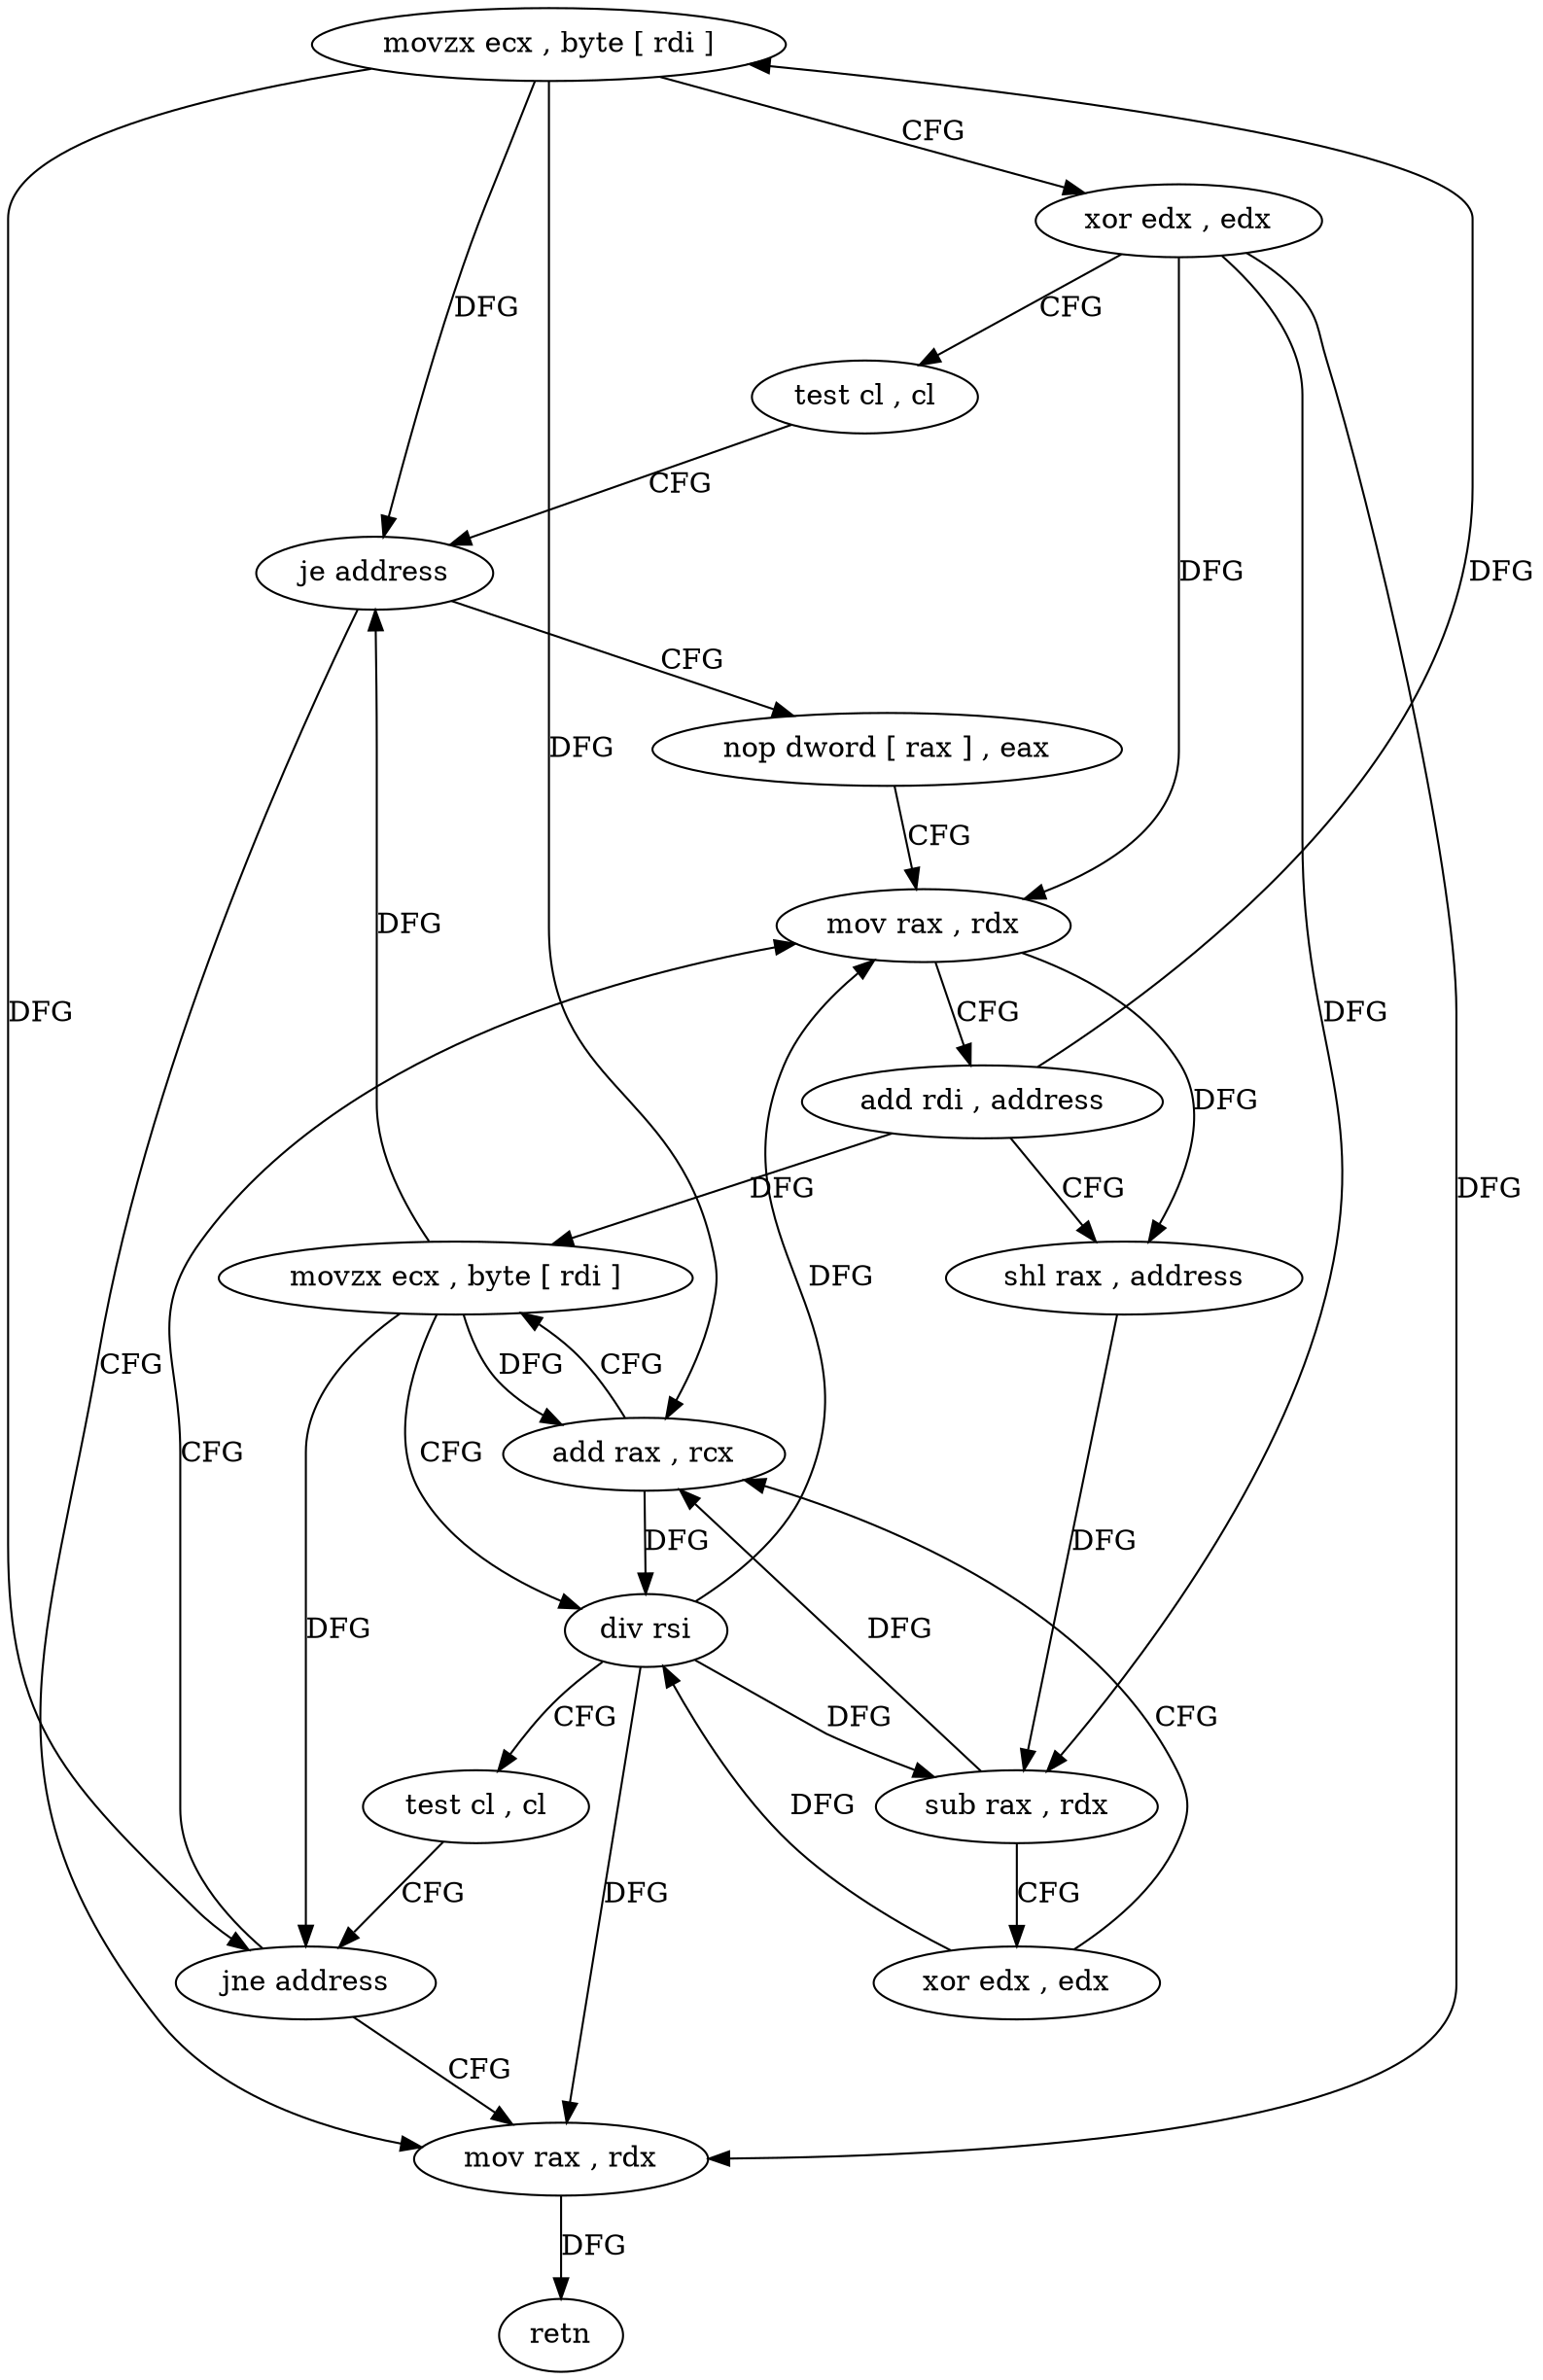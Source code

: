 digraph "func" {
"4281184" [label = "movzx ecx , byte [ rdi ]" ]
"4281187" [label = "xor edx , edx" ]
"4281189" [label = "test cl , cl" ]
"4281191" [label = "je address" ]
"4281229" [label = "mov rax , rdx" ]
"4281193" [label = "nop dword [ rax ] , eax" ]
"4281232" [label = "retn" ]
"4281200" [label = "mov rax , rdx" ]
"4281203" [label = "add rdi , address" ]
"4281207" [label = "shl rax , address" ]
"4281211" [label = "sub rax , rdx" ]
"4281214" [label = "xor edx , edx" ]
"4281216" [label = "add rax , rcx" ]
"4281219" [label = "movzx ecx , byte [ rdi ]" ]
"4281222" [label = "div rsi" ]
"4281225" [label = "test cl , cl" ]
"4281227" [label = "jne address" ]
"4281184" -> "4281187" [ label = "CFG" ]
"4281184" -> "4281191" [ label = "DFG" ]
"4281184" -> "4281216" [ label = "DFG" ]
"4281184" -> "4281227" [ label = "DFG" ]
"4281187" -> "4281189" [ label = "CFG" ]
"4281187" -> "4281229" [ label = "DFG" ]
"4281187" -> "4281200" [ label = "DFG" ]
"4281187" -> "4281211" [ label = "DFG" ]
"4281189" -> "4281191" [ label = "CFG" ]
"4281191" -> "4281229" [ label = "CFG" ]
"4281191" -> "4281193" [ label = "CFG" ]
"4281229" -> "4281232" [ label = "DFG" ]
"4281193" -> "4281200" [ label = "CFG" ]
"4281200" -> "4281203" [ label = "CFG" ]
"4281200" -> "4281207" [ label = "DFG" ]
"4281203" -> "4281207" [ label = "CFG" ]
"4281203" -> "4281184" [ label = "DFG" ]
"4281203" -> "4281219" [ label = "DFG" ]
"4281207" -> "4281211" [ label = "DFG" ]
"4281211" -> "4281214" [ label = "CFG" ]
"4281211" -> "4281216" [ label = "DFG" ]
"4281214" -> "4281216" [ label = "CFG" ]
"4281214" -> "4281222" [ label = "DFG" ]
"4281216" -> "4281219" [ label = "CFG" ]
"4281216" -> "4281222" [ label = "DFG" ]
"4281219" -> "4281222" [ label = "CFG" ]
"4281219" -> "4281191" [ label = "DFG" ]
"4281219" -> "4281216" [ label = "DFG" ]
"4281219" -> "4281227" [ label = "DFG" ]
"4281222" -> "4281225" [ label = "CFG" ]
"4281222" -> "4281229" [ label = "DFG" ]
"4281222" -> "4281200" [ label = "DFG" ]
"4281222" -> "4281211" [ label = "DFG" ]
"4281225" -> "4281227" [ label = "CFG" ]
"4281227" -> "4281200" [ label = "CFG" ]
"4281227" -> "4281229" [ label = "CFG" ]
}
